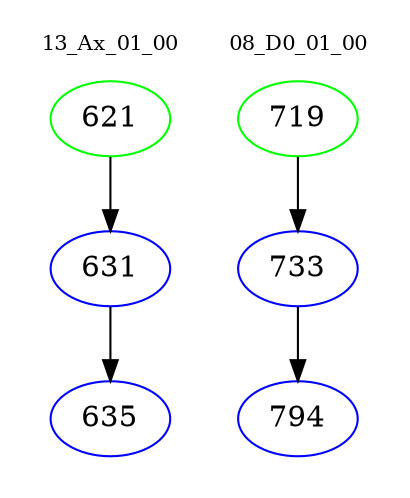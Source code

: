 digraph{
subgraph cluster_0 {
color = white
label = "13_Ax_01_00";
fontsize=10;
T0_621 [label="621", color="green"]
T0_621 -> T0_631 [color="black"]
T0_631 [label="631", color="blue"]
T0_631 -> T0_635 [color="black"]
T0_635 [label="635", color="blue"]
}
subgraph cluster_1 {
color = white
label = "08_D0_01_00";
fontsize=10;
T1_719 [label="719", color="green"]
T1_719 -> T1_733 [color="black"]
T1_733 [label="733", color="blue"]
T1_733 -> T1_794 [color="black"]
T1_794 [label="794", color="blue"]
}
}
